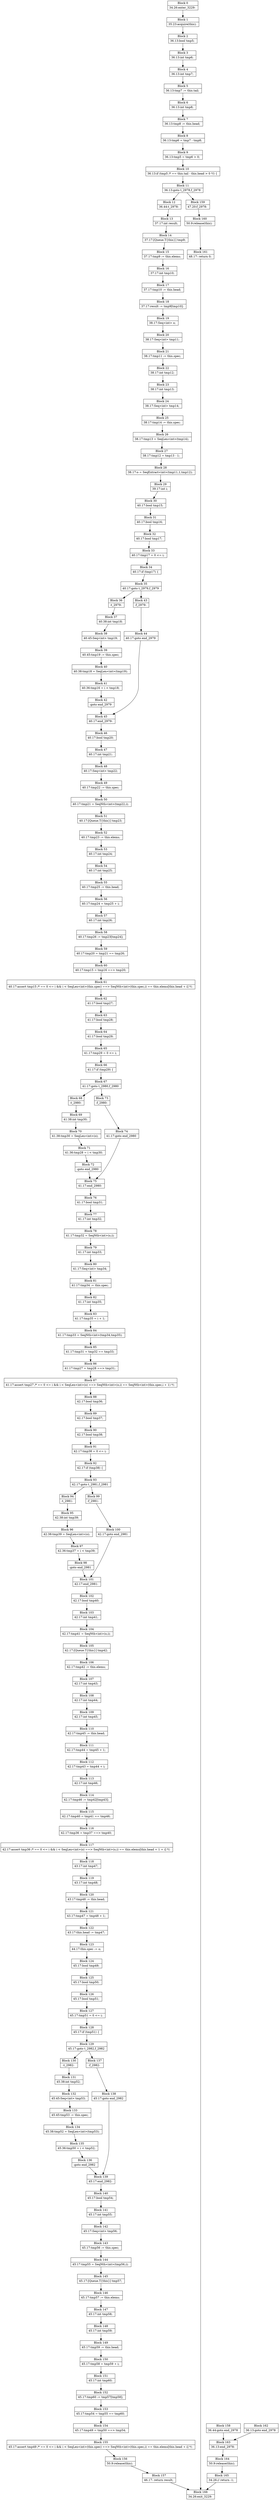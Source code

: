 digraph G {
   node [shape=record];
B0[label="{Block 0|34.26:enter_3229: \n}"];
B1[label="{Block 1|35.23:acquire(this); \n}"];
B2[label="{Block 2|36.13:bool tmp5; \n}"];
B3[label="{Block 3|36.13:int tmp6; \n}"];
B4[label="{Block 4|36.13:int tmp7; \n}"];
B5[label="{Block 5|36.13:tmp7 := this.tail; \n}"];
B6[label="{Block 6|36.13:int tmp8; \n}"];
B7[label="{Block 7|36.13:tmp8 := this.head; \n}"];
B8[label="{Block 8|36.13:tmp6 = tmp7 - tmp8; \n}"];
B9[label="{Block 9|36.13:tmp5 = tmp6 \> 0; \n}"];
B10[label="{Block 10|36.13:if (tmp5 /* == this.tail - this.head \> 0 */) \{ \n}"];
B11[label="{Block 11|36.13:goto t_2978,f_2978 \n}"];
B12[label="{Block 12|36.44:t_2978: \n}"];
B13[label="{Block 13|37.17:int result; \n}"];
B14[label="{Block 14|37.17:\[Queue.T\{this\}\] tmp9; \n}"];
B15[label="{Block 15|37.17:tmp9 := this.elems; \n}"];
B16[label="{Block 16|37.17:int tmp10; \n}"];
B17[label="{Block 17|37.17:tmp10 := this.head; \n}"];
B18[label="{Block 18|37.17:result := tmp9\[tmp10\]; \n}"];
B19[label="{Block 19|38.17:Seq\<int\> o; \n}"];
B20[label="{Block 20|38.17:Seq\<int\> tmp11; \n}"];
B21[label="{Block 21|38.17:tmp11 := this.spec; \n}"];
B22[label="{Block 22|38.17:int tmp12; \n}"];
B23[label="{Block 23|38.17:int tmp13; \n}"];
B24[label="{Block 24|38.17:Seq\<int\> tmp14; \n}"];
B25[label="{Block 25|38.17:tmp14 := this.spec; \n}"];
B26[label="{Block 26|38.17:tmp13 = SeqLen\<int\>(tmp14); \n}"];
B27[label="{Block 27|38.17:tmp12 = tmp13 - 1; \n}"];
B28[label="{Block 28|38.17:o = SeqExtract\<int\>(tmp11,1,tmp12); \n}"];
B29[label="{Block 29|39.17:int i; \n}"];
B30[label="{Block 30|40.17:bool tmp15; \n}"];
B31[label="{Block 31|40.17:bool tmp16; \n}"];
B32[label="{Block 32|40.17:bool tmp17; \n}"];
B33[label="{Block 33|40.17:tmp17 = 0 \<= i; \n}"];
B34[label="{Block 34|40.17:if (tmp17) \{ \n}"];
B35[label="{Block 35|40.17:goto t_2979,f_2979 \n}"];
B36[label="{Block 36|<undefined position>:t_2979: \n}"];
B37[label="{Block 37|40.38:int tmp18; \n}"];
B38[label="{Block 38|40.45:Seq\<int\> tmp19; \n}"];
B39[label="{Block 39|40.45:tmp19 := this.spec; \n}"];
B40[label="{Block 40|40.38:tmp18 = SeqLen\<int\>(tmp19); \n}"];
B41[label="{Block 41|40.36:tmp16 = i \< tmp18; \n}"];
B42[label="{Block 42|<undefined position>:goto end_2979 \n}"];
B43[label="{Block 43|<undefined position>:f_2979: \n}"];
B44[label="{Block 44|40.17:goto end_2979 \n}"];
B45[label="{Block 45|40.17:end_2979: \n}"];
B46[label="{Block 46|40.17:bool tmp20; \n}"];
B47[label="{Block 47|40.17:int tmp21; \n}"];
B48[label="{Block 48|40.17:Seq\<int\> tmp22; \n}"];
B49[label="{Block 49|40.17:tmp22 := this.spec; \n}"];
B50[label="{Block 50|40.17:tmp21 = SeqNth\<int\>(tmp22,i); \n}"];
B51[label="{Block 51|40.17:\[Queue.T\{this\}\] tmp23; \n}"];
B52[label="{Block 52|40.17:tmp23 := this.elems; \n}"];
B53[label="{Block 53|40.17:int tmp24; \n}"];
B54[label="{Block 54|40.17:int tmp25; \n}"];
B55[label="{Block 55|40.17:tmp25 := this.head; \n}"];
B56[label="{Block 56|40.17:tmp24 = tmp25 + i; \n}"];
B57[label="{Block 57|40.17:int tmp26; \n}"];
B58[label="{Block 58|40.17:tmp26 := tmp23\[tmp24\]; \n}"];
B59[label="{Block 59|40.17:tmp20 = tmp21 == tmp26; \n}"];
B60[label="{Block 60|40.17:tmp15 = tmp16 ==\> tmp20; \n}"];
B61[label="{Block 61|40.17:assert tmp15 /* == 0 \<= i && i \< SeqLen\<int\>(this.spec) ==\> SeqNth\<int\>(this.spec,i) == this.elems\[this.head + i\] */; \n}"];
B62[label="{Block 62|41.17:bool tmp27; \n}"];
B63[label="{Block 63|41.17:bool tmp28; \n}"];
B64[label="{Block 64|41.17:bool tmp29; \n}"];
B65[label="{Block 65|41.17:tmp29 = 0 \<= i; \n}"];
B66[label="{Block 66|41.17:if (tmp29) \{ \n}"];
B67[label="{Block 67|41.17:goto t_2980,f_2980 \n}"];
B68[label="{Block 68|<undefined position>:t_2980: \n}"];
B69[label="{Block 69|41.38:int tmp30; \n}"];
B70[label="{Block 70|41.38:tmp30 = SeqLen\<int\>(o); \n}"];
B71[label="{Block 71|41.36:tmp28 = i \< tmp30; \n}"];
B72[label="{Block 72|<undefined position>:goto end_2980 \n}"];
B73[label="{Block 73|<undefined position>:f_2980: \n}"];
B74[label="{Block 74|41.17:goto end_2980 \n}"];
B75[label="{Block 75|41.17:end_2980: \n}"];
B76[label="{Block 76|41.17:bool tmp31; \n}"];
B77[label="{Block 77|41.17:int tmp32; \n}"];
B78[label="{Block 78|41.17:tmp32 = SeqNth\<int\>(o,i); \n}"];
B79[label="{Block 79|41.17:int tmp33; \n}"];
B80[label="{Block 80|41.17:Seq\<int\> tmp34; \n}"];
B81[label="{Block 81|41.17:tmp34 := this.spec; \n}"];
B82[label="{Block 82|41.17:int tmp35; \n}"];
B83[label="{Block 83|41.17:tmp35 = i + 1; \n}"];
B84[label="{Block 84|41.17:tmp33 = SeqNth\<int\>(tmp34,tmp35); \n}"];
B85[label="{Block 85|41.17:tmp31 = tmp32 == tmp33; \n}"];
B86[label="{Block 86|41.17:tmp27 = tmp28 ==\> tmp31; \n}"];
B87[label="{Block 87|41.17:assert tmp27 /* == 0 \<= i && i \< SeqLen\<int\>(o) ==\> SeqNth\<int\>(o,i) == SeqNth\<int\>(this.spec,i + 1) */; \n}"];
B88[label="{Block 88|42.17:bool tmp36; \n}"];
B89[label="{Block 89|42.17:bool tmp37; \n}"];
B90[label="{Block 90|42.17:bool tmp38; \n}"];
B91[label="{Block 91|42.17:tmp38 = 0 \<= i; \n}"];
B92[label="{Block 92|42.17:if (tmp38) \{ \n}"];
B93[label="{Block 93|42.17:goto t_2981,f_2981 \n}"];
B94[label="{Block 94|<undefined position>:t_2981: \n}"];
B95[label="{Block 95|42.38:int tmp39; \n}"];
B96[label="{Block 96|42.38:tmp39 = SeqLen\<int\>(o); \n}"];
B97[label="{Block 97|42.36:tmp37 = i \< tmp39; \n}"];
B98[label="{Block 98|<undefined position>:goto end_2981 \n}"];
B99[label="{Block 99|<undefined position>:f_2981: \n}"];
B100[label="{Block 100|42.17:goto end_2981 \n}"];
B101[label="{Block 101|42.17:end_2981: \n}"];
B102[label="{Block 102|42.17:bool tmp40; \n}"];
B103[label="{Block 103|42.17:int tmp41; \n}"];
B104[label="{Block 104|42.17:tmp41 = SeqNth\<int\>(o,i); \n}"];
B105[label="{Block 105|42.17:\[Queue.T\{this\}\] tmp42; \n}"];
B106[label="{Block 106|42.17:tmp42 := this.elems; \n}"];
B107[label="{Block 107|42.17:int tmp43; \n}"];
B108[label="{Block 108|42.17:int tmp44; \n}"];
B109[label="{Block 109|42.17:int tmp45; \n}"];
B110[label="{Block 110|42.17:tmp45 := this.head; \n}"];
B111[label="{Block 111|42.17:tmp44 = tmp45 + 1; \n}"];
B112[label="{Block 112|42.17:tmp43 = tmp44 + i; \n}"];
B113[label="{Block 113|42.17:int tmp46; \n}"];
B114[label="{Block 114|42.17:tmp46 := tmp42\[tmp43\]; \n}"];
B115[label="{Block 115|42.17:tmp40 = tmp41 == tmp46; \n}"];
B116[label="{Block 116|42.17:tmp36 = tmp37 ==\> tmp40; \n}"];
B117[label="{Block 117|42.17:assert tmp36 /* == 0 \<= i && i \< SeqLen\<int\>(o) ==\> SeqNth\<int\>(o,i) == this.elems\[this.head + 1 + i\] */; \n}"];
B118[label="{Block 118|43.17:int tmp47; \n}"];
B119[label="{Block 119|43.17:int tmp48; \n}"];
B120[label="{Block 120|43.17:tmp48 := this.head; \n}"];
B121[label="{Block 121|43.17:tmp47 = tmp48 + 1; \n}"];
B122[label="{Block 122|43.17:this.head := tmp47; \n}"];
B123[label="{Block 123|44.17:this.spec := o; \n}"];
B124[label="{Block 124|45.17:bool tmp49; \n}"];
B125[label="{Block 125|45.17:bool tmp50; \n}"];
B126[label="{Block 126|45.17:bool tmp51; \n}"];
B127[label="{Block 127|45.17:tmp51 = 0 \<= i; \n}"];
B128[label="{Block 128|45.17:if (tmp51) \{ \n}"];
B129[label="{Block 129|45.17:goto t_2982,f_2982 \n}"];
B130[label="{Block 130|<undefined position>:t_2982: \n}"];
B131[label="{Block 131|45.38:int tmp52; \n}"];
B132[label="{Block 132|45.45:Seq\<int\> tmp53; \n}"];
B133[label="{Block 133|45.45:tmp53 := this.spec; \n}"];
B134[label="{Block 134|45.38:tmp52 = SeqLen\<int\>(tmp53); \n}"];
B135[label="{Block 135|45.36:tmp50 = i \< tmp52; \n}"];
B136[label="{Block 136|<undefined position>:goto end_2982 \n}"];
B137[label="{Block 137|<undefined position>:f_2982: \n}"];
B138[label="{Block 138|45.17:goto end_2982 \n}"];
B139[label="{Block 139|45.17:end_2982: \n}"];
B140[label="{Block 140|45.17:bool tmp54; \n}"];
B141[label="{Block 141|45.17:int tmp55; \n}"];
B142[label="{Block 142|45.17:Seq\<int\> tmp56; \n}"];
B143[label="{Block 143|45.17:tmp56 := this.spec; \n}"];
B144[label="{Block 144|45.17:tmp55 = SeqNth\<int\>(tmp56,i); \n}"];
B145[label="{Block 145|45.17:\[Queue.T\{this\}\] tmp57; \n}"];
B146[label="{Block 146|45.17:tmp57 := this.elems; \n}"];
B147[label="{Block 147|45.17:int tmp58; \n}"];
B148[label="{Block 148|45.17:int tmp59; \n}"];
B149[label="{Block 149|45.17:tmp59 := this.head; \n}"];
B150[label="{Block 150|45.17:tmp58 = tmp59 + i; \n}"];
B151[label="{Block 151|45.17:int tmp60; \n}"];
B152[label="{Block 152|45.17:tmp60 := tmp57\[tmp58\]; \n}"];
B153[label="{Block 153|45.17:tmp54 = tmp55 == tmp60; \n}"];
B154[label="{Block 154|45.17:tmp49 = tmp50 ==\> tmp54; \n}"];
B155[label="{Block 155|45.17:assert tmp49 /* == 0 \<= i && i \< SeqLen\<int\>(this.spec) ==\> SeqNth\<int\>(this.spec,i) == this.elems\[this.head + i\] */; \n}"];
B156[label="{Block 156|50.9:release(this); \n}"];
B157[label="{Block 157|46.17: return result; \n}"];
B158[label="{Block 158|36.44:goto end_2978 \n}"];
B159[label="{Block 159|47.20:f_2978: \n}"];
B160[label="{Block 160|50.9:release(this); \n}"];
B161[label="{Block 161|48.17: return 0; \n}"];
B162[label="{Block 162|36.13:goto end_2978 \n}"];
B163[label="{Block 163|36.13:end_2978: \n}"];
B164[label="{Block 164|50.9:release(this); \n}"];
B165[label="{Block 165|34.26:// return -1; \n}"];
B166[label="{Block 166|34.26:exit_3229: \n}"];
B0 -> B1;
B1 -> B2;
B2 -> B3;
B3 -> B4;
B4 -> B5;
B5 -> B6;
B6 -> B7;
B7 -> B8;
B8 -> B9;
B9 -> B10;
B10 -> B11;
B11 -> B12;
B11 -> B159;
B12 -> B13;
B13 -> B14;
B14 -> B15;
B15 -> B16;
B16 -> B17;
B17 -> B18;
B18 -> B19;
B19 -> B20;
B20 -> B21;
B21 -> B22;
B22 -> B23;
B23 -> B24;
B24 -> B25;
B25 -> B26;
B26 -> B27;
B27 -> B28;
B28 -> B29;
B29 -> B30;
B30 -> B31;
B31 -> B32;
B32 -> B33;
B33 -> B34;
B34 -> B35;
B35 -> B43;
B35 -> B36;
B36 -> B37;
B37 -> B38;
B38 -> B39;
B39 -> B40;
B40 -> B41;
B41 -> B42;
B42 -> B45;
B43 -> B44;
B44 -> B45;
B45 -> B46;
B46 -> B47;
B47 -> B48;
B48 -> B49;
B49 -> B50;
B50 -> B51;
B51 -> B52;
B52 -> B53;
B53 -> B54;
B54 -> B55;
B55 -> B56;
B56 -> B57;
B57 -> B58;
B58 -> B59;
B59 -> B60;
B60 -> B61;
B61 -> B62;
B62 -> B63;
B63 -> B64;
B64 -> B65;
B65 -> B66;
B66 -> B67;
B67 -> B68;
B67 -> B73;
B68 -> B69;
B69 -> B70;
B70 -> B71;
B71 -> B72;
B72 -> B75;
B73 -> B74;
B74 -> B75;
B75 -> B76;
B76 -> B77;
B77 -> B78;
B78 -> B79;
B79 -> B80;
B80 -> B81;
B81 -> B82;
B82 -> B83;
B83 -> B84;
B84 -> B85;
B85 -> B86;
B86 -> B87;
B87 -> B88;
B88 -> B89;
B89 -> B90;
B90 -> B91;
B91 -> B92;
B92 -> B93;
B93 -> B94;
B93 -> B99;
B94 -> B95;
B95 -> B96;
B96 -> B97;
B97 -> B98;
B98 -> B101;
B99 -> B100;
B100 -> B101;
B101 -> B102;
B102 -> B103;
B103 -> B104;
B104 -> B105;
B105 -> B106;
B106 -> B107;
B107 -> B108;
B108 -> B109;
B109 -> B110;
B110 -> B111;
B111 -> B112;
B112 -> B113;
B113 -> B114;
B114 -> B115;
B115 -> B116;
B116 -> B117;
B117 -> B118;
B118 -> B119;
B119 -> B120;
B120 -> B121;
B121 -> B122;
B122 -> B123;
B123 -> B124;
B124 -> B125;
B125 -> B126;
B126 -> B127;
B127 -> B128;
B128 -> B129;
B129 -> B130;
B129 -> B137;
B130 -> B131;
B131 -> B132;
B132 -> B133;
B133 -> B134;
B134 -> B135;
B135 -> B136;
B136 -> B139;
B137 -> B138;
B138 -> B139;
B139 -> B140;
B140 -> B141;
B141 -> B142;
B142 -> B143;
B143 -> B144;
B144 -> B145;
B145 -> B146;
B146 -> B147;
B147 -> B148;
B148 -> B149;
B149 -> B150;
B150 -> B151;
B151 -> B152;
B152 -> B153;
B153 -> B154;
B154 -> B155;
B155 -> B156;
B156 -> B157;
B157 -> B166;
B158 -> B163;
B159 -> B160;
B160 -> B161;
B161 -> B166;
B162 -> B163;
B163 -> B164;
B164 -> B165;
B165 -> B166;
}
